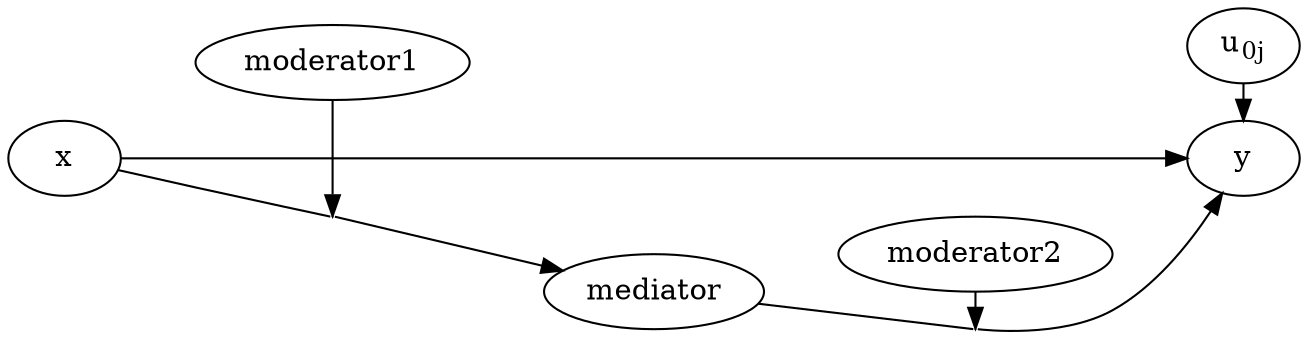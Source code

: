 digraph G {
  
  rankdir = LR
  
  {rank = same; moderator1; dummy1}
  
  {rank = same; moderator2; dummy2}
  
  {rank = same; u0; y}

  dummy1[shape = point, width = 0 ]
  
  dummy2[shape = point, width = 0 ]
  
  u0 [label = <u<SUB>0j</SUB>>]

  edge[weight = 1]
  
  x -> dummy1[ arrowhead = none ]
  
  dummy1 -> mediator
  
  mediator -> dummy2[ arrowhead = none ]
  
  dummy2 -> y 
  
  edge[weight = 2]
  
  moderator1 -> dummy1
  
  moderator2 -> dummy2 
  
  x -> y
  
  u0 -> y
  
  
}